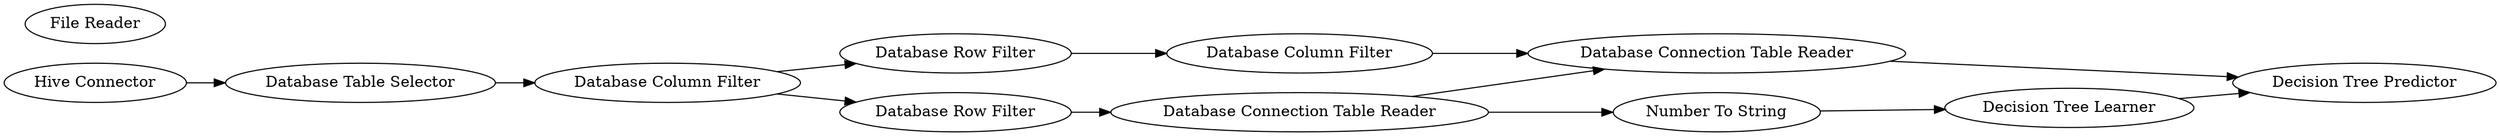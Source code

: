 digraph {
	4 [label="Database Row Filter"]
	143 [label="Database Row Filter"]
	148 [label="Database Connection Table Reader"]
	149 [label="Database Connection Table Reader"]
	150 [label="Decision Tree Predictor"]
	170 [label="Decision Tree Learner"]
	174 [label="Database Table Selector"]
	180 [label="Database Column Filter"]
	181 [label="Number To String"]
	182 [label="Database Column Filter"]
	187 [label="File Reader"]
	293 [label="Hive Connector"]
	4 -> 182
	143 -> 148
	148 -> 149
	148 -> 181
	149 -> 150
	170 -> 150
	174 -> 180
	180 -> 4
	180 -> 143
	181 -> 170
	182 -> 149
	293 -> 174
	rankdir=LR
}
